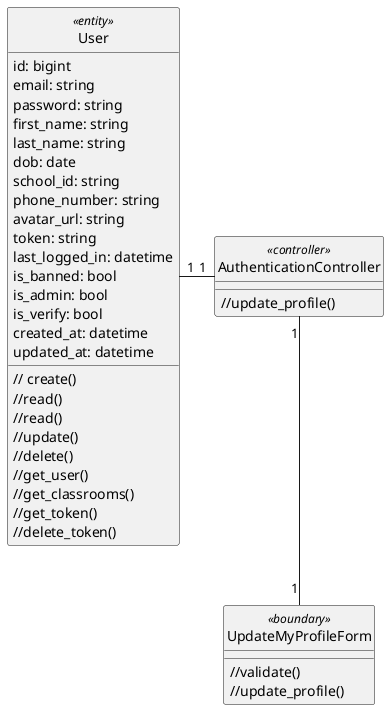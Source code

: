 @startuml login

class User <<entity>> {
    id: bigint
    email: string
    password: string
    first_name: string
    last_name: string
    dob: date
    school_id: string
    phone_number: string
    avatar_url: string
    token: string
    last_logged_in: datetime
    is_banned: bool
    is_admin: bool
    is_verify: bool
    created_at: datetime
    updated_at: datetime

    // create()
    //read()
    //read()
    //update()
    //delete()
    //get_user()
    //get_classrooms()
    //get_token()
    //delete_token()
}

class UpdateMyProfileForm <<boundary>> {
    //validate()
    //update_profile()
}

class AuthenticationController <<controller>> {
    //update_profile()
}

hide User <<entity>> circle
hide UpdateMyProfileForm <<boundary>> circle
hide AuthenticationController <<controller>> circle

AuthenticationController "1" -left- "1" User
AuthenticationController "1" -down- "1" UpdateMyProfileForm



@enduml
